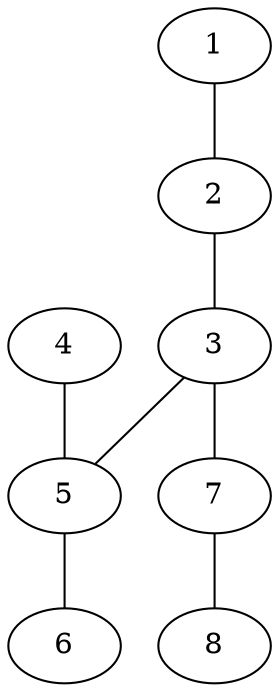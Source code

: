 graph G {
    "1" -- "2";
    "2" -- "3";
    "3" -- "5";
    "3" -- "7";
    "4" -- "5";
    "5" -- "6";
    "7" -- "8";
}
